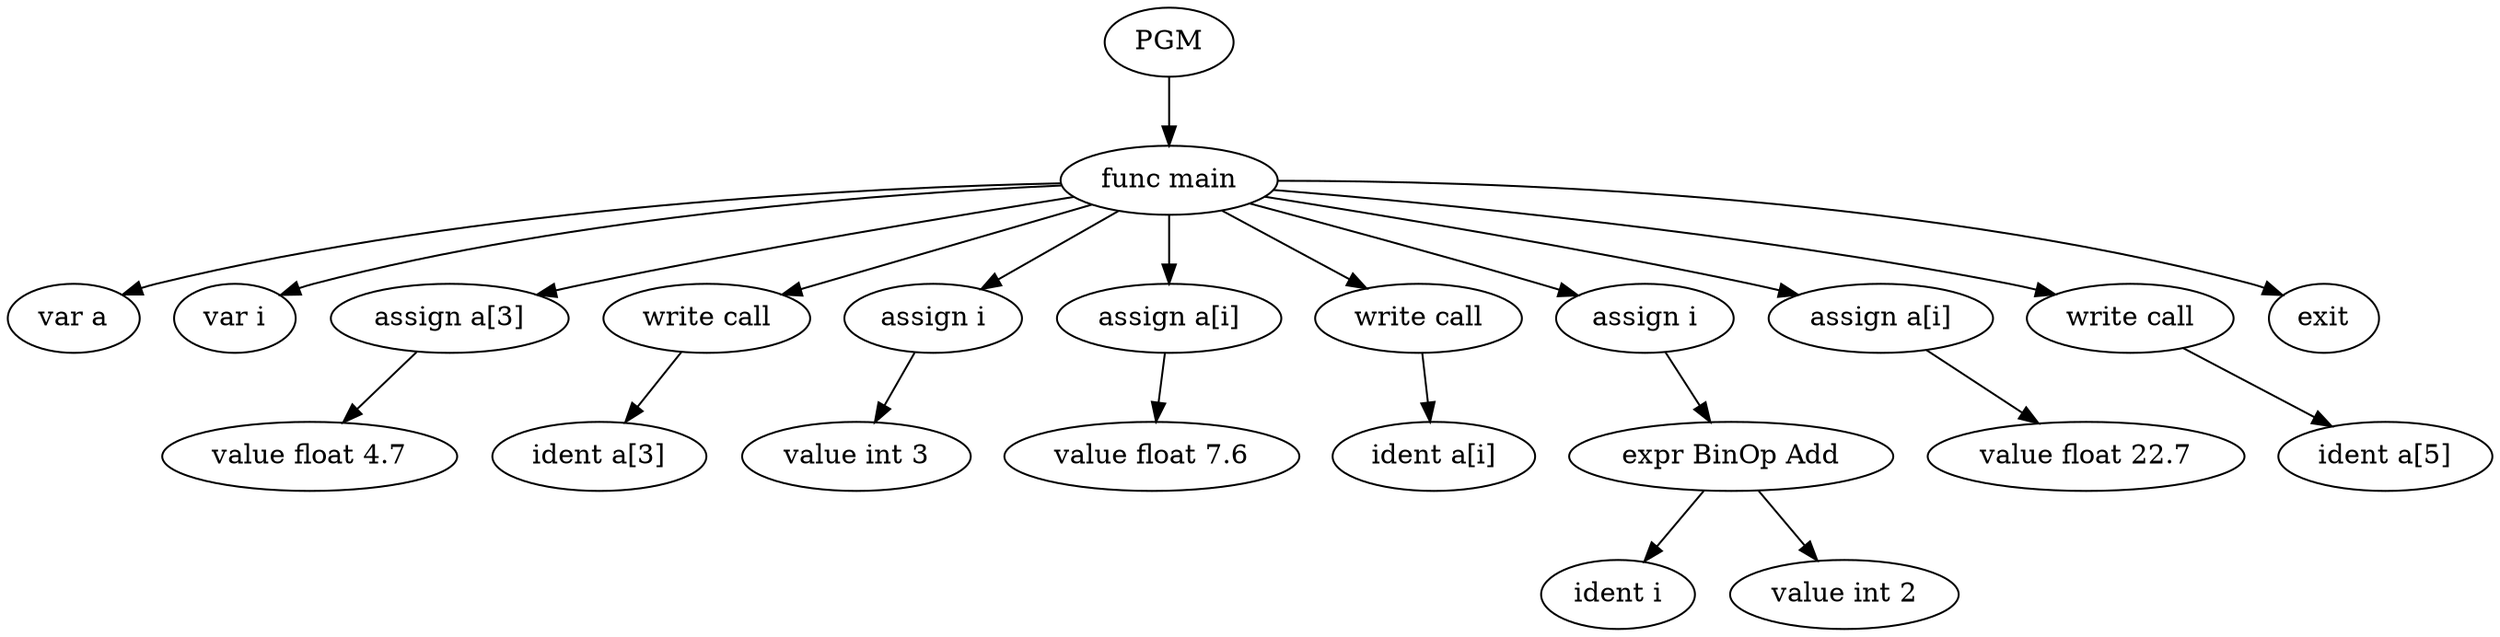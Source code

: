 digraph ast {
0[label = PGM, shape = ellipse]
1[label = "func main", shape = ellipse]
0 -> 1
2[label = "var a", shape = ellipse]
1 -> 2
3[label = "var i", shape = ellipse]
1 -> 3
4[label = "assign a[3]", shape = ellipse]
1 -> 4
5[label = "value float 4.7", shape = ellipse]
4 -> 5
6[label = "write call", shape = ellipse]
1 -> 6
7[label = "ident a[3]", shape = ellipse]
6 -> 7
8[label = "assign i", shape = ellipse]
1 -> 8
9[label = "value int 3", shape = ellipse]
8 -> 9
10[label = "assign a[i]", shape = ellipse]
1 -> 10
11[label = "value float 7.6", shape = ellipse]
10 -> 11
12[label = "write call", shape = ellipse]
1 -> 12
13[label = "ident a[i]", shape = ellipse]
12 -> 13
14[label = "assign i", shape = ellipse]
1 -> 14
15[label = "expr BinOp Add", shape = ellipse]
14 -> 15
16[label = "ident i", shape = ellipse]
15 -> 16
17[label = "value int 2", shape = ellipse]
15 -> 17
18[label = "assign a[i]", shape = ellipse]
1 -> 18
19[label = "value float 22.7", shape = ellipse]
18 -> 19
20[label = "write call", shape = ellipse]
1 -> 20
21[label = "ident a[5]", shape = ellipse]
20 -> 21
22[label = "exit", shape = ellipse]
1 -> 22
}